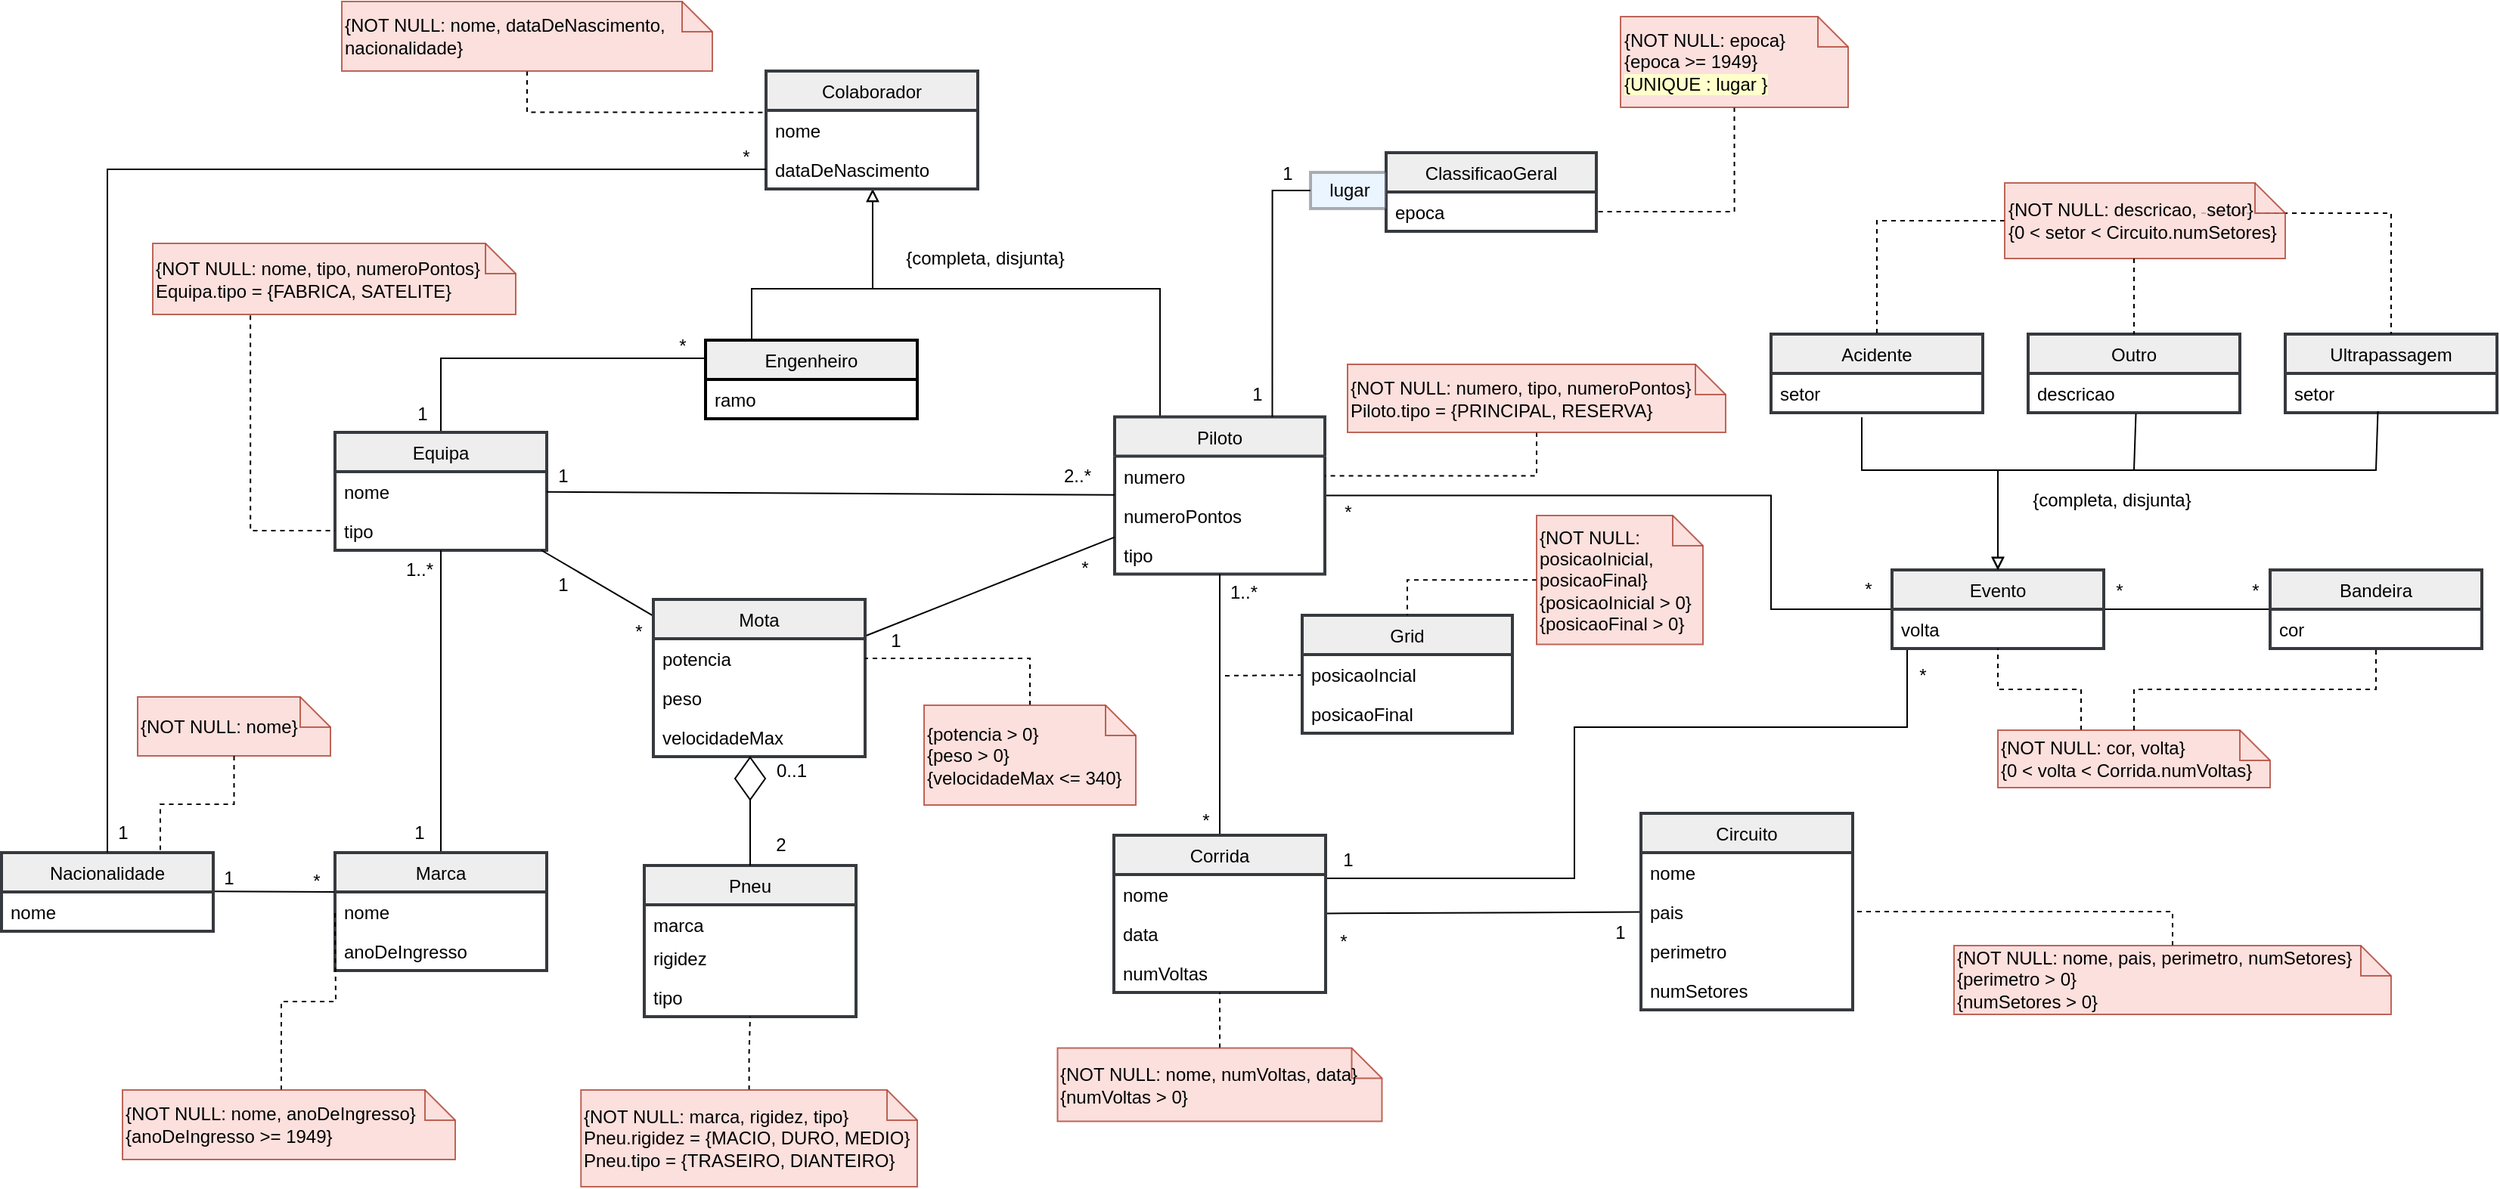 <mxfile version="15.9.1" type="device"><diagram id="W3Yn-J2Q2SD5aKHEiCi0" name="Página-1"><mxGraphModel dx="2249" dy="755" grid="1" gridSize="10" guides="1" tooltips="1" connect="1" arrows="1" fold="1" page="1" pageScale="1" pageWidth="827" pageHeight="1169" math="0" shadow="0"><root><mxCell id="0"/><mxCell id="1" parent="0"/><mxCell id="7Xu1sDAc1lIP5U2hS9Tf-28" style="edgeStyle=orthogonalEdgeStyle;rounded=0;orthogonalLoop=1;jettySize=auto;html=1;exitX=0.5;exitY=0;exitDx=0;exitDy=0;endArrow=none;endFill=0;" parent="1" source="SKWcawX3aGjI_WozmqhI-1" target="7Xu1sDAc1lIP5U2hS9Tf-5" edge="1"><mxGeometry relative="1" as="geometry"><Array as="points"><mxPoint x="290.5" y="446"/></Array></mxGeometry></mxCell><mxCell id="SKWcawX3aGjI_WozmqhI-1" value="Equipa" style="swimlane;fontStyle=0;childLayout=stackLayout;horizontal=1;startSize=26;fillColor=#eeeeee;horizontalStack=0;resizeParent=1;resizeParentMax=0;resizeLast=0;collapsible=1;marginBottom=0;strokeWidth=2;strokeColor=#36393d;" parent="1" vertex="1"><mxGeometry x="220.5" y="495" width="140" height="78" as="geometry"/></mxCell><mxCell id="SKWcawX3aGjI_WozmqhI-2" value="nome" style="text;strokeColor=none;fillColor=none;align=left;verticalAlign=top;spacingLeft=4;spacingRight=4;overflow=hidden;rotatable=0;points=[[0,0.5],[1,0.5]];portConstraint=eastwest;" parent="SKWcawX3aGjI_WozmqhI-1" vertex="1"><mxGeometry y="26" width="140" height="26" as="geometry"/></mxCell><mxCell id="SKWcawX3aGjI_WozmqhI-4" value="tipo" style="text;strokeColor=none;fillColor=none;align=left;verticalAlign=top;spacingLeft=4;spacingRight=4;overflow=hidden;rotatable=0;points=[[0,0.5],[1,0.5]];portConstraint=eastwest;" parent="SKWcawX3aGjI_WozmqhI-1" vertex="1"><mxGeometry y="52" width="140" height="26" as="geometry"/></mxCell><mxCell id="SKWcawX3aGjI_WozmqhI-157" style="edgeStyle=orthogonalEdgeStyle;rounded=0;orthogonalLoop=1;jettySize=auto;html=1;startArrow=none;startFill=0;endArrow=none;endFill=0;strokeColor=default;" parent="1" source="SKWcawX3aGjI_WozmqhI-5" target="SKWcawX3aGjI_WozmqhI-135" edge="1"><mxGeometry relative="1" as="geometry"><Array as="points"><mxPoint x="1170" y="537"/><mxPoint x="1170" y="612"/></Array></mxGeometry></mxCell><mxCell id="7Xu1sDAc1lIP5U2hS9Tf-14" style="edgeStyle=orthogonalEdgeStyle;rounded=0;orthogonalLoop=1;jettySize=auto;html=1;exitX=0.5;exitY=0;exitDx=0;exitDy=0;endArrow=block;endFill=0;" parent="1" source="SKWcawX3aGjI_WozmqhI-5" target="7Xu1sDAc1lIP5U2hS9Tf-9" edge="1"><mxGeometry relative="1" as="geometry"><Array as="points"><mxPoint x="766" y="485"/><mxPoint x="766" y="400"/><mxPoint x="576" y="400"/></Array></mxGeometry></mxCell><mxCell id="SKWcawX3aGjI_WozmqhI-5" value="Piloto" style="swimlane;fontStyle=0;childLayout=stackLayout;horizontal=1;startSize=26;fillColor=#eeeeee;horizontalStack=0;resizeParent=1;resizeParentMax=0;resizeLast=0;collapsible=1;marginBottom=0;strokeWidth=2;strokeColor=#36393d;" parent="1" vertex="1"><mxGeometry x="736" y="484.75" width="139" height="104" as="geometry"/></mxCell><mxCell id="SKWcawX3aGjI_WozmqhI-7" value="numero" style="text;strokeColor=none;fillColor=none;align=left;verticalAlign=top;spacingLeft=4;spacingRight=4;overflow=hidden;rotatable=0;points=[[0,0.5],[1,0.5]];portConstraint=eastwest;" parent="SKWcawX3aGjI_WozmqhI-5" vertex="1"><mxGeometry y="26" width="139" height="26" as="geometry"/></mxCell><mxCell id="7Xu1sDAc1lIP5U2hS9Tf-3" value="numeroPontos" style="text;strokeColor=none;fillColor=none;align=left;verticalAlign=top;spacingLeft=4;spacingRight=4;overflow=hidden;rotatable=0;points=[[0,0.5],[1,0.5]];portConstraint=eastwest;" parent="SKWcawX3aGjI_WozmqhI-5" vertex="1"><mxGeometry y="52" width="139" height="26" as="geometry"/></mxCell><mxCell id="7Xu1sDAc1lIP5U2hS9Tf-17" value="tipo" style="text;strokeColor=none;fillColor=none;align=left;verticalAlign=top;spacingLeft=4;spacingRight=4;overflow=hidden;rotatable=0;points=[[0,0.5],[1,0.5]];portConstraint=eastwest;" parent="SKWcawX3aGjI_WozmqhI-5" vertex="1"><mxGeometry y="78" width="139" height="26" as="geometry"/></mxCell><mxCell id="SKWcawX3aGjI_WozmqhI-95" style="edgeStyle=none;rounded=0;orthogonalLoop=1;jettySize=auto;html=1;startArrow=none;startFill=0;endArrow=none;endFill=0;strokeColor=default;" parent="1" source="SKWcawX3aGjI_WozmqhI-9" target="SKWcawX3aGjI_WozmqhI-1" edge="1"><mxGeometry relative="1" as="geometry"><mxPoint x="325.5" y="676" as="sourcePoint"/></mxGeometry></mxCell><mxCell id="SKWcawX3aGjI_WozmqhI-9" value="Marca" style="swimlane;fontStyle=0;childLayout=stackLayout;horizontal=1;startSize=26;fillColor=#eeeeee;horizontalStack=0;resizeParent=1;resizeParentMax=0;resizeLast=0;collapsible=1;marginBottom=0;strokeWidth=2;strokeColor=#36393d;" parent="1" vertex="1"><mxGeometry x="220.5" y="773" width="140" height="78" as="geometry"/></mxCell><mxCell id="SKWcawX3aGjI_WozmqhI-10" value="nome" style="text;strokeColor=none;fillColor=none;align=left;verticalAlign=top;spacingLeft=4;spacingRight=4;overflow=hidden;rotatable=0;points=[[0,0.5],[1,0.5]];portConstraint=eastwest;" parent="SKWcawX3aGjI_WozmqhI-9" vertex="1"><mxGeometry y="26" width="140" height="26" as="geometry"/></mxCell><mxCell id="SKWcawX3aGjI_WozmqhI-11" value="anoDeIngresso" style="text;strokeColor=none;fillColor=none;align=left;verticalAlign=top;spacingLeft=4;spacingRight=4;overflow=hidden;rotatable=0;points=[[0,0.5],[1,0.5]];portConstraint=eastwest;" parent="SKWcawX3aGjI_WozmqhI-9" vertex="1"><mxGeometry y="52" width="140" height="26" as="geometry"/></mxCell><mxCell id="SKWcawX3aGjI_WozmqhI-102" style="edgeStyle=none;rounded=0;orthogonalLoop=1;jettySize=auto;html=1;startArrow=none;startFill=0;endArrow=none;endFill=0;strokeColor=default;" parent="1" source="SKWcawX3aGjI_WozmqhI-13" target="SKWcawX3aGjI_WozmqhI-1" edge="1"><mxGeometry relative="1" as="geometry"/></mxCell><mxCell id="7Xu1sDAc1lIP5U2hS9Tf-30" style="rounded=0;orthogonalLoop=1;jettySize=auto;html=1;endArrow=none;endFill=0;" parent="1" source="SKWcawX3aGjI_WozmqhI-13" target="SKWcawX3aGjI_WozmqhI-5" edge="1"><mxGeometry relative="1" as="geometry"/></mxCell><mxCell id="SKWcawX3aGjI_WozmqhI-13" value="Mota" style="swimlane;fontStyle=0;childLayout=stackLayout;horizontal=1;startSize=26;fillColor=#eeeeee;horizontalStack=0;resizeParent=1;resizeParentMax=0;resizeLast=0;collapsible=1;marginBottom=0;strokeWidth=2;strokeColor=#36393d;" parent="1" vertex="1"><mxGeometry x="431" y="605.5" width="140" height="104" as="geometry"/></mxCell><mxCell id="SKWcawX3aGjI_WozmqhI-15" value="potencia" style="text;strokeColor=none;fillColor=none;align=left;verticalAlign=top;spacingLeft=4;spacingRight=4;overflow=hidden;rotatable=0;points=[[0,0.5],[1,0.5]];portConstraint=eastwest;" parent="SKWcawX3aGjI_WozmqhI-13" vertex="1"><mxGeometry y="26" width="140" height="26" as="geometry"/></mxCell><mxCell id="I0ZQyb5HNKhoFNjFKd3M-7" value="peso" style="text;strokeColor=none;fillColor=none;align=left;verticalAlign=top;spacingLeft=4;spacingRight=4;overflow=hidden;rotatable=0;points=[[0,0.5],[1,0.5]];portConstraint=eastwest;" parent="SKWcawX3aGjI_WozmqhI-13" vertex="1"><mxGeometry y="52" width="140" height="26" as="geometry"/></mxCell><mxCell id="SKWcawX3aGjI_WozmqhI-87" value="velocidadeMax" style="text;strokeColor=none;fillColor=none;align=left;verticalAlign=top;spacingLeft=4;spacingRight=4;overflow=hidden;rotatable=0;points=[[0,0.5],[1,0.5]];portConstraint=eastwest;" parent="SKWcawX3aGjI_WozmqhI-13" vertex="1"><mxGeometry y="78" width="140" height="26" as="geometry"/></mxCell><mxCell id="SKWcawX3aGjI_WozmqhI-99" style="edgeStyle=none;rounded=0;orthogonalLoop=1;jettySize=auto;html=1;startArrow=none;startFill=0;endArrow=none;endFill=0;strokeColor=default;" parent="1" source="SKWcawX3aGjI_WozmqhI-17" target="SKWcawX3aGjI_WozmqhI-5" edge="1"><mxGeometry relative="1" as="geometry"><mxPoint x="729.613" y="687.5" as="sourcePoint"/></mxGeometry></mxCell><mxCell id="SKWcawX3aGjI_WozmqhI-112" style="edgeStyle=none;rounded=0;orthogonalLoop=1;jettySize=auto;html=1;startArrow=none;startFill=0;endArrow=none;endFill=0;strokeColor=default;" parent="1" source="SKWcawX3aGjI_WozmqhI-17" target="SKWcawX3aGjI_WozmqhI-21" edge="1"><mxGeometry relative="1" as="geometry"/></mxCell><mxCell id="SKWcawX3aGjI_WozmqhI-160" style="edgeStyle=orthogonalEdgeStyle;rounded=0;orthogonalLoop=1;jettySize=auto;html=1;startArrow=none;startFill=0;endArrow=none;endFill=0;strokeColor=default;" parent="1" source="SKWcawX3aGjI_WozmqhI-17" target="SKWcawX3aGjI_WozmqhI-135" edge="1"><mxGeometry relative="1" as="geometry"><Array as="points"><mxPoint x="1040" y="790"/><mxPoint x="1040" y="690"/><mxPoint x="1260" y="690"/></Array></mxGeometry></mxCell><mxCell id="SKWcawX3aGjI_WozmqhI-17" value="Corrida" style="swimlane;fontStyle=0;childLayout=stackLayout;horizontal=1;startSize=26;fillColor=#eeeeee;horizontalStack=0;resizeParent=1;resizeParentMax=0;resizeLast=0;collapsible=1;marginBottom=0;strokeWidth=2;strokeColor=#36393d;" parent="1" vertex="1"><mxGeometry x="735.5" y="761.5" width="140" height="104" as="geometry"/></mxCell><mxCell id="SKWcawX3aGjI_WozmqhI-20" value="nome" style="text;strokeColor=none;fillColor=none;align=left;verticalAlign=top;spacingLeft=4;spacingRight=4;overflow=hidden;rotatable=0;points=[[0,0.5],[1,0.5]];portConstraint=eastwest;" parent="SKWcawX3aGjI_WozmqhI-17" vertex="1"><mxGeometry y="26" width="140" height="26" as="geometry"/></mxCell><mxCell id="SKWcawX3aGjI_WozmqhI-18" value="data" style="text;strokeColor=none;fillColor=none;align=left;verticalAlign=top;spacingLeft=4;spacingRight=4;overflow=hidden;rotatable=0;points=[[0,0.5],[1,0.5]];portConstraint=eastwest;" parent="SKWcawX3aGjI_WozmqhI-17" vertex="1"><mxGeometry y="52" width="140" height="26" as="geometry"/></mxCell><mxCell id="SKWcawX3aGjI_WozmqhI-117" value="numVoltas" style="text;strokeColor=none;fillColor=none;align=left;verticalAlign=top;spacingLeft=4;spacingRight=4;overflow=hidden;rotatable=0;points=[[0,0.5],[1,0.5]];portConstraint=eastwest;" parent="SKWcawX3aGjI_WozmqhI-17" vertex="1"><mxGeometry y="78" width="140" height="26" as="geometry"/></mxCell><mxCell id="SKWcawX3aGjI_WozmqhI-21" value="Circuito" style="swimlane;fontStyle=0;childLayout=stackLayout;horizontal=1;startSize=26;fillColor=#eeeeee;horizontalStack=0;resizeParent=1;resizeParentMax=0;resizeLast=0;collapsible=1;marginBottom=0;strokeWidth=2;strokeColor=#36393d;" parent="1" vertex="1"><mxGeometry x="1084" y="747" width="140" height="130" as="geometry"/></mxCell><mxCell id="SKWcawX3aGjI_WozmqhI-22" value="nome" style="text;strokeColor=none;fillColor=none;align=left;verticalAlign=top;spacingLeft=4;spacingRight=4;overflow=hidden;rotatable=0;points=[[0,0.5],[1,0.5]];portConstraint=eastwest;" parent="SKWcawX3aGjI_WozmqhI-21" vertex="1"><mxGeometry y="26" width="140" height="26" as="geometry"/></mxCell><mxCell id="SKWcawX3aGjI_WozmqhI-23" value="pais" style="text;strokeColor=none;fillColor=none;align=left;verticalAlign=top;spacingLeft=4;spacingRight=4;overflow=hidden;rotatable=0;points=[[0,0.5],[1,0.5]];portConstraint=eastwest;" parent="SKWcawX3aGjI_WozmqhI-21" vertex="1"><mxGeometry y="52" width="140" height="26" as="geometry"/></mxCell><mxCell id="Ixf3w8gI0tE-qZ2D9Zkf-1" value="perimetro" style="text;strokeColor=none;fillColor=none;align=left;verticalAlign=top;spacingLeft=4;spacingRight=4;overflow=hidden;rotatable=0;points=[[0,0.5],[1,0.5]];portConstraint=eastwest;" vertex="1" parent="SKWcawX3aGjI_WozmqhI-21"><mxGeometry y="78" width="140" height="26" as="geometry"/></mxCell><mxCell id="SKWcawX3aGjI_WozmqhI-24" value="numSetores" style="text;strokeColor=none;fillColor=none;align=left;verticalAlign=top;spacingLeft=4;spacingRight=4;overflow=hidden;rotatable=0;points=[[0,0.5],[1,0.5]];portConstraint=eastwest;" parent="SKWcawX3aGjI_WozmqhI-21" vertex="1"><mxGeometry y="104" width="140" height="26" as="geometry"/></mxCell><mxCell id="SKWcawX3aGjI_WozmqhI-26" value="Pneu" style="swimlane;fontStyle=0;childLayout=stackLayout;horizontal=1;startSize=26;fillColor=#eeeeee;horizontalStack=0;resizeParent=1;resizeParentMax=0;resizeLast=0;collapsible=1;marginBottom=0;strokeWidth=2;strokeColor=#36393d;" parent="1" vertex="1"><mxGeometry x="425" y="781.5" width="140" height="100" as="geometry"/></mxCell><mxCell id="SKWcawX3aGjI_WozmqhI-27" value="marca" style="text;strokeColor=none;fillColor=none;align=left;verticalAlign=top;spacingLeft=4;spacingRight=4;overflow=hidden;rotatable=0;points=[[0,0.5],[1,0.5]];portConstraint=eastwest;" parent="SKWcawX3aGjI_WozmqhI-26" vertex="1"><mxGeometry y="26" width="140" height="22" as="geometry"/></mxCell><mxCell id="SKWcawX3aGjI_WozmqhI-28" value="rigidez" style="text;strokeColor=none;fillColor=none;align=left;verticalAlign=top;spacingLeft=4;spacingRight=4;overflow=hidden;rotatable=0;points=[[0,0.5],[1,0.5]];portConstraint=eastwest;" parent="SKWcawX3aGjI_WozmqhI-26" vertex="1"><mxGeometry y="48" width="140" height="26" as="geometry"/></mxCell><mxCell id="SKWcawX3aGjI_WozmqhI-29" value="tipo" style="text;strokeColor=none;fillColor=none;align=left;verticalAlign=top;spacingLeft=4;spacingRight=4;overflow=hidden;rotatable=0;points=[[0,0.5],[1,0.5]];portConstraint=eastwest;" parent="SKWcawX3aGjI_WozmqhI-26" vertex="1"><mxGeometry y="74" width="140" height="26" as="geometry"/></mxCell><mxCell id="SKWcawX3aGjI_WozmqhI-89" style="rounded=0;orthogonalLoop=1;jettySize=auto;html=1;startArrow=none;startFill=0;endArrow=none;endFill=0;strokeColor=default;" parent="1" source="SKWcawX3aGjI_WozmqhI-1" target="SKWcawX3aGjI_WozmqhI-5" edge="1"><mxGeometry relative="1" as="geometry"><mxPoint x="325.5" y="461.427" as="sourcePoint"/></mxGeometry></mxCell><mxCell id="SKWcawX3aGjI_WozmqhI-91" value="1" style="text;html=1;align=center;verticalAlign=middle;resizable=0;points=[];autosize=1;strokeColor=none;fillColor=none;" parent="1" vertex="1"><mxGeometry x="360.5" y="514" width="20" height="20" as="geometry"/></mxCell><mxCell id="SKWcawX3aGjI_WozmqhI-92" value="2..*" style="text;html=1;align=center;verticalAlign=middle;resizable=0;points=[];autosize=1;strokeColor=none;fillColor=none;" parent="1" vertex="1"><mxGeometry x="695.5" y="514" width="30" height="20" as="geometry"/></mxCell><mxCell id="SKWcawX3aGjI_WozmqhI-96" value="1" style="text;html=1;align=center;verticalAlign=middle;resizable=0;points=[];autosize=1;strokeColor=none;fillColor=none;" parent="1" vertex="1"><mxGeometry x="265.5" y="750" width="20" height="20" as="geometry"/></mxCell><mxCell id="SKWcawX3aGjI_WozmqhI-97" value="1..*" style="text;html=1;align=center;verticalAlign=middle;resizable=0;points=[];autosize=1;strokeColor=none;fillColor=none;" parent="1" vertex="1"><mxGeometry x="260.5" y="576" width="30" height="20" as="geometry"/></mxCell><mxCell id="SKWcawX3aGjI_WozmqhI-101" value="1..*" style="text;html=1;align=center;verticalAlign=middle;resizable=0;points=[];autosize=1;strokeColor=none;fillColor=none;" parent="1" vertex="1"><mxGeometry x="805.5" y="590.5" width="30" height="20" as="geometry"/></mxCell><mxCell id="SKWcawX3aGjI_WozmqhI-104" value="1" style="text;html=1;align=center;verticalAlign=middle;resizable=0;points=[];autosize=1;strokeColor=none;fillColor=none;" parent="1" vertex="1"><mxGeometry x="581" y="623" width="20" height="20" as="geometry"/></mxCell><mxCell id="SKWcawX3aGjI_WozmqhI-106" value="*" style="text;html=1;align=center;verticalAlign=middle;resizable=0;points=[];autosize=1;strokeColor=none;fillColor=none;" parent="1" vertex="1"><mxGeometry x="705.5" y="575" width="20" height="20" as="geometry"/></mxCell><mxCell id="SKWcawX3aGjI_WozmqhI-107" value="1" style="text;html=1;align=center;verticalAlign=middle;resizable=0;points=[];autosize=1;strokeColor=none;fillColor=none;" parent="1" vertex="1"><mxGeometry x="360.5" y="585.5" width="20" height="20" as="geometry"/></mxCell><mxCell id="SKWcawX3aGjI_WozmqhI-110" value="*" style="text;html=1;align=center;verticalAlign=middle;resizable=0;points=[];autosize=1;strokeColor=none;fillColor=none;" parent="1" vertex="1"><mxGeometry x="411" y="617" width="20" height="20" as="geometry"/></mxCell><mxCell id="SKWcawX3aGjI_WozmqhI-111" value="2" style="text;html=1;align=center;verticalAlign=middle;resizable=0;points=[];autosize=1;strokeColor=none;fillColor=none;" parent="1" vertex="1"><mxGeometry x="505" y="757.5" width="20" height="20" as="geometry"/></mxCell><mxCell id="SKWcawX3aGjI_WozmqhI-113" value="1" style="text;html=1;align=center;verticalAlign=middle;resizable=0;points=[];autosize=1;strokeColor=none;fillColor=none;" parent="1" vertex="1"><mxGeometry x="1060" y="815.5" width="20" height="20" as="geometry"/></mxCell><mxCell id="SKWcawX3aGjI_WozmqhI-114" value="*" style="text;html=1;align=center;verticalAlign=middle;resizable=0;points=[];autosize=1;strokeColor=none;fillColor=none;" parent="1" vertex="1"><mxGeometry x="876.5" y="821.5" width="20" height="20" as="geometry"/></mxCell><mxCell id="SKWcawX3aGjI_WozmqhI-122" value="*" style="text;html=1;align=center;verticalAlign=middle;resizable=0;points=[];autosize=1;strokeColor=none;fillColor=none;" parent="1" vertex="1"><mxGeometry x="785.5" y="741.5" width="20" height="20" as="geometry"/></mxCell><mxCell id="SKWcawX3aGjI_WozmqhI-128" value="Outro" style="swimlane;fontStyle=0;childLayout=stackLayout;horizontal=1;startSize=26;fillColor=#eeeeee;horizontalStack=0;resizeParent=1;resizeParentMax=0;resizeLast=0;collapsible=1;marginBottom=0;strokeWidth=2;strokeColor=#36393d;" parent="1" vertex="1"><mxGeometry x="1340" y="430" width="140" height="52" as="geometry"/></mxCell><mxCell id="SKWcawX3aGjI_WozmqhI-138" value="descricao" style="text;strokeColor=none;fillColor=none;align=left;verticalAlign=top;spacingLeft=4;spacingRight=4;overflow=hidden;rotatable=0;points=[[0,0.5],[1,0.5]];portConstraint=eastwest;" parent="SKWcawX3aGjI_WozmqhI-128" vertex="1"><mxGeometry y="26" width="140" height="26" as="geometry"/></mxCell><mxCell id="SKWcawX3aGjI_WozmqhI-152" style="rounded=0;orthogonalLoop=1;jettySize=auto;html=1;startArrow=none;startFill=0;endArrow=none;endFill=0;strokeColor=default;" parent="1" source="SKWcawX3aGjI_WozmqhI-135" target="SKWcawX3aGjI_WozmqhI-150" edge="1"><mxGeometry relative="1" as="geometry"><mxPoint x="1320" y="590" as="sourcePoint"/></mxGeometry></mxCell><mxCell id="SKWcawX3aGjI_WozmqhI-135" value="Evento" style="swimlane;fontStyle=0;childLayout=stackLayout;horizontal=1;startSize=26;fillColor=#eeeeee;horizontalStack=0;resizeParent=1;resizeParentMax=0;resizeLast=0;collapsible=1;marginBottom=0;strokeWidth=2;strokeColor=#36393d;" parent="1" vertex="1"><mxGeometry x="1250" y="586" width="140" height="52" as="geometry"/></mxCell><mxCell id="SKWcawX3aGjI_WozmqhI-136" value="volta" style="text;strokeColor=none;fillColor=none;align=left;verticalAlign=top;spacingLeft=4;spacingRight=4;overflow=hidden;rotatable=0;points=[[0,0.5],[1,0.5]];portConstraint=eastwest;" parent="SKWcawX3aGjI_WozmqhI-135" vertex="1"><mxGeometry y="26" width="140" height="26" as="geometry"/></mxCell><mxCell id="SKWcawX3aGjI_WozmqhI-150" value="Bandeira" style="swimlane;fontStyle=0;childLayout=stackLayout;horizontal=1;startSize=26;fillColor=#eeeeee;horizontalStack=0;resizeParent=1;resizeParentMax=0;resizeLast=0;collapsible=1;marginBottom=0;strokeWidth=2;strokeColor=#36393d;" parent="1" vertex="1"><mxGeometry x="1500" y="586" width="140" height="52" as="geometry"/></mxCell><mxCell id="SKWcawX3aGjI_WozmqhI-151" value="cor" style="text;strokeColor=none;fillColor=none;align=left;verticalAlign=top;spacingLeft=4;spacingRight=4;overflow=hidden;rotatable=0;points=[[0,0.5],[1,0.5]];portConstraint=eastwest;" parent="SKWcawX3aGjI_WozmqhI-150" vertex="1"><mxGeometry y="26" width="140" height="26" as="geometry"/></mxCell><mxCell id="SKWcawX3aGjI_WozmqhI-153" value="*" style="text;html=1;align=center;verticalAlign=middle;resizable=0;points=[];autosize=1;strokeColor=none;fillColor=none;" parent="1" vertex="1"><mxGeometry x="1480" y="590" width="20" height="20" as="geometry"/></mxCell><mxCell id="SKWcawX3aGjI_WozmqhI-154" value="*" style="text;html=1;align=center;verticalAlign=middle;resizable=0;points=[];autosize=1;strokeColor=none;fillColor=none;" parent="1" vertex="1"><mxGeometry x="1390" y="590" width="20" height="20" as="geometry"/></mxCell><mxCell id="SKWcawX3aGjI_WozmqhI-158" value="*" style="text;html=1;align=center;verticalAlign=middle;resizable=0;points=[];autosize=1;strokeColor=none;fillColor=none;" parent="1" vertex="1"><mxGeometry x="879.5" y="538" width="20" height="20" as="geometry"/></mxCell><mxCell id="SKWcawX3aGjI_WozmqhI-159" value="*" style="text;html=1;align=center;verticalAlign=middle;resizable=0;points=[];autosize=1;strokeColor=none;fillColor=none;" parent="1" vertex="1"><mxGeometry x="1224" y="589" width="20" height="20" as="geometry"/></mxCell><mxCell id="SKWcawX3aGjI_WozmqhI-161" value="*" style="text;html=1;align=center;verticalAlign=middle;resizable=0;points=[];autosize=1;strokeColor=none;fillColor=none;" parent="1" vertex="1"><mxGeometry x="1260" y="646" width="20" height="20" as="geometry"/></mxCell><mxCell id="SKWcawX3aGjI_WozmqhI-162" value="1" style="text;html=1;align=center;verticalAlign=middle;resizable=0;points=[];autosize=1;strokeColor=none;fillColor=none;" parent="1" vertex="1"><mxGeometry x="879.5" y="767.5" width="20" height="20" as="geometry"/></mxCell><mxCell id="SKWcawX3aGjI_WozmqhI-163" value="Ultrapassagem" style="swimlane;fontStyle=0;childLayout=stackLayout;horizontal=1;startSize=26;fillColor=#eeeeee;horizontalStack=0;resizeParent=1;resizeParentMax=0;resizeLast=0;collapsible=1;marginBottom=0;strokeWidth=2;strokeColor=#36393d;" parent="1" vertex="1"><mxGeometry x="1510" y="430" width="140" height="52" as="geometry"/></mxCell><mxCell id="SKWcawX3aGjI_WozmqhI-164" value="setor" style="text;strokeColor=none;fillColor=none;align=left;verticalAlign=top;spacingLeft=4;spacingRight=4;overflow=hidden;rotatable=0;points=[[0,0.5],[1,0.5]];portConstraint=eastwest;" parent="SKWcawX3aGjI_WozmqhI-163" vertex="1"><mxGeometry y="26" width="140" height="26" as="geometry"/></mxCell><mxCell id="SKWcawX3aGjI_WozmqhI-169" value="Acidente" style="swimlane;fontStyle=0;childLayout=stackLayout;horizontal=1;startSize=26;fillColor=#eeeeee;horizontalStack=0;resizeParent=1;resizeParentMax=0;resizeLast=0;collapsible=1;marginBottom=0;strokeWidth=2;strokeColor=#36393d;" parent="1" vertex="1"><mxGeometry x="1170" y="430" width="140" height="52" as="geometry"/></mxCell><mxCell id="SKWcawX3aGjI_WozmqhI-170" value="setor" style="text;strokeColor=none;fillColor=none;align=left;verticalAlign=top;spacingLeft=4;spacingRight=4;overflow=hidden;rotatable=0;points=[[0,0.5],[1,0.5]];portConstraint=eastwest;" parent="SKWcawX3aGjI_WozmqhI-169" vertex="1"><mxGeometry y="26" width="140" height="26" as="geometry"/></mxCell><mxCell id="7Xu1sDAc1lIP5U2hS9Tf-13" style="edgeStyle=orthogonalEdgeStyle;rounded=0;orthogonalLoop=1;jettySize=auto;html=1;endArrow=block;endFill=0;" parent="1" source="7Xu1sDAc1lIP5U2hS9Tf-5" target="7Xu1sDAc1lIP5U2hS9Tf-9" edge="1"><mxGeometry relative="1" as="geometry"><Array as="points"><mxPoint x="496" y="400"/><mxPoint x="576" y="400"/></Array></mxGeometry></mxCell><mxCell id="7Xu1sDAc1lIP5U2hS9Tf-5" value="Engenheiro" style="swimlane;fontStyle=0;childLayout=stackLayout;horizontal=1;startSize=26;fillColor=#eeeeee;horizontalStack=0;resizeParent=1;resizeParentMax=0;resizeLast=0;collapsible=1;marginBottom=0;strokeWidth=2;strokeColor=#000000;" parent="1" vertex="1"><mxGeometry x="465.5" y="434" width="140" height="52" as="geometry"/></mxCell><mxCell id="7Xu1sDAc1lIP5U2hS9Tf-8" value="ramo" style="text;strokeColor=none;fillColor=none;align=left;verticalAlign=top;spacingLeft=4;spacingRight=4;overflow=hidden;rotatable=0;points=[[0,0.5],[1,0.5]];portConstraint=eastwest;" parent="7Xu1sDAc1lIP5U2hS9Tf-5" vertex="1"><mxGeometry y="26" width="140" height="26" as="geometry"/></mxCell><mxCell id="7Xu1sDAc1lIP5U2hS9Tf-9" value="Colaborador" style="swimlane;fontStyle=0;childLayout=stackLayout;horizontal=1;startSize=26;fillColor=#eeeeee;horizontalStack=0;resizeParent=1;resizeParentMax=0;resizeLast=0;collapsible=1;marginBottom=0;strokeWidth=2;strokeColor=#36393d;swimlaneFillColor=none;" parent="1" vertex="1"><mxGeometry x="505.5" y="256" width="140" height="78" as="geometry"/></mxCell><mxCell id="7Xu1sDAc1lIP5U2hS9Tf-10" value="nome" style="text;strokeColor=none;fillColor=none;align=left;verticalAlign=top;spacingLeft=4;spacingRight=4;overflow=hidden;rotatable=0;points=[[0,0.5],[1,0.5]];portConstraint=eastwest;" parent="7Xu1sDAc1lIP5U2hS9Tf-9" vertex="1"><mxGeometry y="26" width="140" height="26" as="geometry"/></mxCell><mxCell id="7Xu1sDAc1lIP5U2hS9Tf-11" value="dataDeNascimento" style="text;strokeColor=none;fillColor=none;align=left;verticalAlign=top;spacingLeft=4;spacingRight=4;overflow=hidden;rotatable=0;points=[[0,0.5],[1,0.5]];portConstraint=eastwest;" parent="7Xu1sDAc1lIP5U2hS9Tf-9" vertex="1"><mxGeometry y="52" width="140" height="26" as="geometry"/></mxCell><mxCell id="7Xu1sDAc1lIP5U2hS9Tf-22" style="rounded=0;orthogonalLoop=1;jettySize=auto;html=1;endArrow=none;endFill=0;dashed=1;" parent="1" source="7Xu1sDAc1lIP5U2hS9Tf-18" edge="1"><mxGeometry relative="1" as="geometry"><mxPoint x="805.5" y="656" as="targetPoint"/></mxGeometry></mxCell><mxCell id="7Xu1sDAc1lIP5U2hS9Tf-18" value="Grid" style="swimlane;fontStyle=0;childLayout=stackLayout;horizontal=1;startSize=26;fillColor=#eeeeee;horizontalStack=0;resizeParent=1;resizeParentMax=0;resizeLast=0;collapsible=1;marginBottom=0;strokeWidth=2;strokeColor=#36393d;" parent="1" vertex="1"><mxGeometry x="860" y="616" width="139" height="78" as="geometry"/></mxCell><mxCell id="7Xu1sDAc1lIP5U2hS9Tf-19" value="posicaoIncial" style="text;strokeColor=none;fillColor=none;align=left;verticalAlign=top;spacingLeft=4;spacingRight=4;overflow=hidden;rotatable=0;points=[[0,0.5],[1,0.5]];portConstraint=eastwest;" parent="7Xu1sDAc1lIP5U2hS9Tf-18" vertex="1"><mxGeometry y="26" width="139" height="26" as="geometry"/></mxCell><mxCell id="7Xu1sDAc1lIP5U2hS9Tf-20" value="posicaoFinal" style="text;strokeColor=none;fillColor=none;align=left;verticalAlign=top;spacingLeft=4;spacingRight=4;overflow=hidden;rotatable=0;points=[[0,0.5],[1,0.5]];portConstraint=eastwest;" parent="7Xu1sDAc1lIP5U2hS9Tf-18" vertex="1"><mxGeometry y="52" width="139" height="26" as="geometry"/></mxCell><mxCell id="7Xu1sDAc1lIP5U2hS9Tf-24" value="ClassificaoGeral" style="swimlane;fontStyle=0;childLayout=stackLayout;horizontal=1;startSize=26;fillColor=#eeeeee;horizontalStack=0;resizeParent=1;resizeParentMax=0;resizeLast=0;collapsible=1;marginBottom=0;strokeWidth=2;strokeColor=#36393d;" parent="1" vertex="1"><mxGeometry x="915.5" y="310" width="139" height="52" as="geometry"/></mxCell><mxCell id="7Xu1sDAc1lIP5U2hS9Tf-25" value="epoca" style="text;strokeColor=none;fillColor=none;align=left;verticalAlign=top;spacingLeft=4;spacingRight=4;overflow=hidden;rotatable=0;points=[[0,0.5],[1,0.5]];portConstraint=eastwest;" parent="7Xu1sDAc1lIP5U2hS9Tf-24" vertex="1"><mxGeometry y="26" width="139" height="26" as="geometry"/></mxCell><mxCell id="7Xu1sDAc1lIP5U2hS9Tf-34" style="edgeStyle=orthogonalEdgeStyle;rounded=0;orthogonalLoop=1;jettySize=auto;html=1;endArrow=none;endFill=0;exitX=0;exitY=0.5;exitDx=0;exitDy=0;entryX=0.75;entryY=0;entryDx=0;entryDy=0;" parent="1" source="7Xu1sDAc1lIP5U2hS9Tf-33" target="SKWcawX3aGjI_WozmqhI-5" edge="1"><mxGeometry relative="1" as="geometry"><mxPoint x="850.5" y="308" as="sourcePoint"/><mxPoint x="850.5" y="486" as="targetPoint"/></mxGeometry></mxCell><mxCell id="7Xu1sDAc1lIP5U2hS9Tf-33" value="lugar" style="html=1;rotation=0;strokeWidth=2;fillColor=#cce5ff;strokeColor=#36393d;opacity=40;" parent="1" vertex="1"><mxGeometry x="865.5" y="323" width="50" height="24" as="geometry"/></mxCell><mxCell id="7Xu1sDAc1lIP5U2hS9Tf-35" value="0..1" style="text;html=1;align=center;verticalAlign=middle;resizable=0;points=[];autosize=1;strokeColor=none;fillColor=none;" parent="1" vertex="1"><mxGeometry x="501.5" y="709" width="40" height="20" as="geometry"/></mxCell><mxCell id="7Xu1sDAc1lIP5U2hS9Tf-36" value="*" style="text;html=1;align=center;verticalAlign=middle;resizable=0;points=[];autosize=1;strokeColor=none;fillColor=none;" parent="1" vertex="1"><mxGeometry x="440" y="428" width="20" height="20" as="geometry"/></mxCell><mxCell id="7Xu1sDAc1lIP5U2hS9Tf-37" value="1" style="text;html=1;align=center;verticalAlign=middle;resizable=0;points=[];autosize=1;strokeColor=none;fillColor=none;" parent="1" vertex="1"><mxGeometry x="268" y="473" width="20" height="20" as="geometry"/></mxCell><mxCell id="7Xu1sDAc1lIP5U2hS9Tf-38" value="1" style="text;html=1;align=center;verticalAlign=middle;resizable=0;points=[];autosize=1;strokeColor=none;fillColor=none;" parent="1" vertex="1"><mxGeometry x="840" y="314" width="20" height="20" as="geometry"/></mxCell><mxCell id="7Xu1sDAc1lIP5U2hS9Tf-39" value="1" style="text;html=1;align=center;verticalAlign=middle;resizable=0;points=[];autosize=1;strokeColor=none;fillColor=none;" parent="1" vertex="1"><mxGeometry x="820" y="460" width="20" height="20" as="geometry"/></mxCell><mxCell id="7Xu1sDAc1lIP5U2hS9Tf-40" value="{completa, disjunta}" style="text;html=1;align=center;verticalAlign=middle;resizable=0;points=[];autosize=1;strokeColor=none;fillColor=none;" parent="1" vertex="1"><mxGeometry x="590" y="370" width="120" height="20" as="geometry"/></mxCell><mxCell id="7Xu1sDAc1lIP5U2hS9Tf-41" value="{completa, disjunta}" style="text;html=1;align=center;verticalAlign=middle;resizable=0;points=[];autosize=1;strokeColor=none;fillColor=none;" parent="1" vertex="1"><mxGeometry x="1334.5" y="530" width="120" height="20" as="geometry"/></mxCell><mxCell id="sxxijNgC9KXlEih5-R_V-25" style="edgeStyle=orthogonalEdgeStyle;rounded=0;sketch=0;jumpSize=6;orthogonalLoop=1;jettySize=auto;html=1;exitX=0.5;exitY=0;exitDx=0;exitDy=0;exitPerimeter=0;dashed=1;startArrow=none;startFill=0;endArrow=none;endFill=0;targetPerimeterSpacing=0;strokeWidth=1;" parent="1" source="7Xu1sDAc1lIP5U2hS9Tf-42" target="SKWcawX3aGjI_WozmqhI-21" edge="1"><mxGeometry relative="1" as="geometry"/></mxCell><mxCell id="7Xu1sDAc1lIP5U2hS9Tf-42" value="&lt;div&gt;&lt;span&gt;{NOT NULL: nome, pais, perimetro, numSetores}&lt;/span&gt;&lt;/div&gt;&lt;div&gt;{perimetro &amp;gt; 0}&lt;/div&gt;&lt;div&gt;{numSetores &amp;gt; 0}&lt;/div&gt;" style="shape=note;size=20;whiteSpace=wrap;html=1;align=left;strokeColor=#ae4132;fillColor=#fad9d5;opacity=80;" parent="1" vertex="1"><mxGeometry x="1291" y="834.5" width="289" height="45.5" as="geometry"/></mxCell><mxCell id="sxxijNgC9KXlEih5-R_V-26" style="edgeStyle=orthogonalEdgeStyle;rounded=0;sketch=0;jumpSize=6;orthogonalLoop=1;jettySize=auto;html=1;exitX=0.5;exitY=0;exitDx=0;exitDy=0;exitPerimeter=0;dashed=1;startArrow=none;startFill=0;endArrow=none;endFill=0;targetPerimeterSpacing=0;strokeWidth=1;" parent="1" source="sxxijNgC9KXlEih5-R_V-2" target="SKWcawX3aGjI_WozmqhI-17" edge="1"><mxGeometry relative="1" as="geometry"/></mxCell><mxCell id="sxxijNgC9KXlEih5-R_V-2" value="&lt;div&gt;&lt;span&gt;{NOT NULL: nome, numVoltas, data}&lt;/span&gt;&lt;/div&gt;&lt;div&gt;&lt;span&gt;{numVoltas &amp;gt; 0}&lt;/span&gt;&lt;/div&gt;" style="shape=note;size=20;whiteSpace=wrap;html=1;align=left;strokeColor=#ae4132;fillColor=#fad9d5;opacity=80;" parent="1" vertex="1"><mxGeometry x="698.25" y="902.25" width="214.5" height="48.5" as="geometry"/></mxCell><mxCell id="sxxijNgC9KXlEih5-R_V-38" style="edgeStyle=orthogonalEdgeStyle;rounded=0;sketch=0;jumpSize=6;orthogonalLoop=1;jettySize=auto;html=1;exitX=0.5;exitY=0;exitDx=0;exitDy=0;exitPerimeter=0;dashed=1;startArrow=none;startFill=0;endArrow=none;endFill=0;targetPerimeterSpacing=0;strokeWidth=1;" parent="1" source="sxxijNgC9KXlEih5-R_V-6" target="SKWcawX3aGjI_WozmqhI-26" edge="1"><mxGeometry relative="1" as="geometry"/></mxCell><mxCell id="sxxijNgC9KXlEih5-R_V-6" value="&lt;div&gt;{NOT NULL: marca, rigidez, tipo}&lt;/div&gt;&lt;div&gt;Pneu.rigidez = {MACIO, DURO, MEDIO}&lt;/div&gt;&lt;div&gt;Pneu.tipo = {TRASEIRO, DIANTEIRO}&lt;/div&gt;" style="shape=note;size=20;whiteSpace=wrap;html=1;align=left;strokeColor=#ae4132;fillColor=#fad9d5;opacity=80;" parent="1" vertex="1"><mxGeometry x="383.13" y="930" width="222.37" height="64" as="geometry"/></mxCell><mxCell id="sxxijNgC9KXlEih5-R_V-29" style="edgeStyle=orthogonalEdgeStyle;rounded=0;sketch=0;jumpSize=6;orthogonalLoop=1;jettySize=auto;html=1;exitX=0.269;exitY=1.014;exitDx=0;exitDy=0;exitPerimeter=0;entryX=0;entryY=0.5;entryDx=0;entryDy=0;dashed=1;startArrow=none;startFill=0;endArrow=none;endFill=0;targetPerimeterSpacing=0;strokeWidth=1;" parent="1" source="sxxijNgC9KXlEih5-R_V-7" target="SKWcawX3aGjI_WozmqhI-4" edge="1"><mxGeometry relative="1" as="geometry"/></mxCell><mxCell id="sxxijNgC9KXlEih5-R_V-7" value="&lt;div&gt;{NOT NULL: nome, tipo, numeroPontos}&lt;/div&gt;&lt;div&gt;Equipa.tipo = {FABRICA, SATELITE}&lt;/div&gt;" style="shape=note;size=20;whiteSpace=wrap;html=1;align=left;strokeColor=#ae4132;fillColor=#fad9d5;opacity=80;" parent="1" vertex="1"><mxGeometry x="100" y="370" width="240" height="47" as="geometry"/></mxCell><mxCell id="sxxijNgC9KXlEih5-R_V-40" style="edgeStyle=orthogonalEdgeStyle;rounded=0;sketch=0;jumpSize=6;orthogonalLoop=1;jettySize=auto;html=1;exitX=0.5;exitY=1;exitDx=0;exitDy=0;exitPerimeter=0;entryX=1;entryY=0.5;entryDx=0;entryDy=0;dashed=1;startArrow=none;startFill=0;endArrow=none;endFill=0;targetPerimeterSpacing=0;strokeWidth=1;" parent="1" source="sxxijNgC9KXlEih5-R_V-8" target="7Xu1sDAc1lIP5U2hS9Tf-25" edge="1"><mxGeometry relative="1" as="geometry"/></mxCell><mxCell id="sxxijNgC9KXlEih5-R_V-8" value="&lt;div&gt;{NOT NULL: epoca}&lt;/div&gt;&lt;div&gt;{epoca &amp;gt;= 1949}&lt;/div&gt;&lt;div&gt;&lt;span style=&quot;background-color: rgb(255 , 255 , 204)&quot;&gt;{UNIQUE : lugar }&lt;/span&gt;&lt;/div&gt;" style="shape=note;size=20;whiteSpace=wrap;html=1;align=left;strokeColor=#ae4132;fillColor=#fad9d5;opacity=80;" parent="1" vertex="1"><mxGeometry x="1070.5" y="220" width="150.5" height="60" as="geometry"/></mxCell><mxCell id="sxxijNgC9KXlEih5-R_V-20" style="edgeStyle=orthogonalEdgeStyle;rounded=0;sketch=0;jumpSize=6;orthogonalLoop=1;jettySize=auto;html=1;exitX=0;exitY=0.5;exitDx=0;exitDy=0;exitPerimeter=0;startArrow=none;startFill=0;targetPerimeterSpacing=0;strokeWidth=1;endArrow=none;endFill=0;dashed=1;" parent="1" source="sxxijNgC9KXlEih5-R_V-9" target="SKWcawX3aGjI_WozmqhI-169" edge="1"><mxGeometry relative="1" as="geometry"/></mxCell><mxCell id="sxxijNgC9KXlEih5-R_V-21" style="edgeStyle=orthogonalEdgeStyle;rounded=0;sketch=0;jumpSize=6;orthogonalLoop=1;jettySize=auto;html=1;exitX=0;exitY=0;exitDx=130;exitDy=20;exitPerimeter=0;dashed=1;startArrow=none;startFill=0;endArrow=none;endFill=0;targetPerimeterSpacing=0;strokeWidth=1;" parent="1" source="sxxijNgC9KXlEih5-R_V-9" target="SKWcawX3aGjI_WozmqhI-163" edge="1"><mxGeometry relative="1" as="geometry"><mxPoint x="1610" y="390" as="targetPoint"/><Array as="points"><mxPoint x="1580" y="350"/></Array></mxGeometry></mxCell><mxCell id="sxxijNgC9KXlEih5-R_V-9" value="{NOT NULL: descricao,&amp;nbsp; setor}&lt;br&gt;{0 &amp;lt; setor &amp;lt; Circuito.numSetores}" style="shape=note;size=20;whiteSpace=wrap;html=1;align=left;strokeColor=#ae4132;fillColor=#fad9d5;opacity=80;" parent="1" vertex="1"><mxGeometry x="1324.5" y="330" width="185.5" height="50" as="geometry"/></mxCell><mxCell id="sxxijNgC9KXlEih5-R_V-37" style="edgeStyle=orthogonalEdgeStyle;rounded=0;sketch=0;jumpSize=6;orthogonalLoop=1;jettySize=auto;html=1;exitX=0.5;exitY=1;exitDx=0;exitDy=0;exitPerimeter=0;entryX=1;entryY=0.5;entryDx=0;entryDy=0;dashed=1;startArrow=none;startFill=0;endArrow=none;endFill=0;targetPerimeterSpacing=0;strokeWidth=1;" parent="1" source="sxxijNgC9KXlEih5-R_V-10" target="SKWcawX3aGjI_WozmqhI-7" edge="1"><mxGeometry relative="1" as="geometry"/></mxCell><mxCell id="sxxijNgC9KXlEih5-R_V-10" value="&lt;div&gt;&lt;span&gt;{NOT NULL: numero, tipo, numeroPontos}&lt;/span&gt;&lt;br&gt;&lt;/div&gt;&lt;div&gt;Piloto.tipo = {PRINCIPAL, RESERVA}&lt;/div&gt;" style="shape=note;size=20;whiteSpace=wrap;html=1;align=left;strokeColor=#ae4132;fillColor=#fad9d5;opacity=80;" parent="1" vertex="1"><mxGeometry x="890" y="450" width="250" height="45" as="geometry"/></mxCell><mxCell id="sxxijNgC9KXlEih5-R_V-35" style="edgeStyle=orthogonalEdgeStyle;rounded=0;sketch=0;jumpSize=6;orthogonalLoop=1;jettySize=auto;html=1;exitX=0.5;exitY=0;exitDx=0;exitDy=0;exitPerimeter=0;entryX=1;entryY=0.5;entryDx=0;entryDy=0;dashed=1;startArrow=none;startFill=0;endArrow=none;endFill=0;targetPerimeterSpacing=0;strokeWidth=1;" parent="1" source="sxxijNgC9KXlEih5-R_V-12" target="SKWcawX3aGjI_WozmqhI-15" edge="1"><mxGeometry relative="1" as="geometry"/></mxCell><mxCell id="sxxijNgC9KXlEih5-R_V-12" value="{potencia &amp;gt; 0}&lt;br&gt;{peso &amp;gt; 0}&lt;br&gt;{velocidadeMax &amp;lt;= 340}" style="shape=note;size=20;whiteSpace=wrap;html=1;align=left;strokeColor=#ae4132;fillColor=#fad9d5;opacity=80;" parent="1" vertex="1"><mxGeometry x="610" y="675.5" width="140" height="66" as="geometry"/></mxCell><mxCell id="sxxijNgC9KXlEih5-R_V-30" style="edgeStyle=orthogonalEdgeStyle;rounded=0;sketch=0;jumpSize=6;orthogonalLoop=1;jettySize=auto;html=1;exitX=0.5;exitY=1;exitDx=0;exitDy=0;exitPerimeter=0;dashed=1;startArrow=none;startFill=0;endArrow=none;endFill=0;targetPerimeterSpacing=0;strokeWidth=1;entryX=-0.013;entryY=0.051;entryDx=0;entryDy=0;entryPerimeter=0;" parent="1" source="sxxijNgC9KXlEih5-R_V-13" target="7Xu1sDAc1lIP5U2hS9Tf-10" edge="1"><mxGeometry relative="1" as="geometry"/></mxCell><mxCell id="sxxijNgC9KXlEih5-R_V-13" value="&lt;div&gt;&lt;span&gt;{NOT NULL: nome, dataDeNascimento, nacionalidade}&lt;/span&gt;&lt;/div&gt;" style="shape=note;size=20;whiteSpace=wrap;html=1;align=left;fillColor=#fad9d5;strokeColor=#ae4132;opacity=80;" parent="1" vertex="1"><mxGeometry x="225" y="210" width="245" height="46" as="geometry"/></mxCell><mxCell id="sxxijNgC9KXlEih5-R_V-28" style="edgeStyle=orthogonalEdgeStyle;rounded=0;sketch=0;jumpSize=6;orthogonalLoop=1;jettySize=auto;html=1;exitX=0;exitY=0;exitDx=105.0;exitDy=0;exitPerimeter=0;dashed=1;startArrow=none;startFill=0;endArrow=none;endFill=0;targetPerimeterSpacing=0;strokeWidth=1;" parent="1" source="sxxijNgC9KXlEih5-R_V-14" edge="1"><mxGeometry relative="1" as="geometry"><mxPoint x="220.5" y="812" as="targetPoint"/></mxGeometry></mxCell><mxCell id="sxxijNgC9KXlEih5-R_V-14" value="&lt;div&gt;&lt;span&gt;{NOT NULL: nome, anoDeIngresso}&lt;/span&gt;&lt;br&gt;&lt;/div&gt;&lt;div&gt;&lt;span&gt;{anoDeIngresso &amp;gt;= 1949}&lt;/span&gt;&lt;/div&gt;" style="shape=note;size=20;whiteSpace=wrap;html=1;align=left;strokeColor=#ae4132;fillColor=#fad9d5;opacity=80;" parent="1" vertex="1"><mxGeometry x="80" y="930" width="220" height="46" as="geometry"/></mxCell><mxCell id="sxxijNgC9KXlEih5-R_V-23" style="edgeStyle=orthogonalEdgeStyle;rounded=0;sketch=0;jumpSize=6;orthogonalLoop=1;jettySize=auto;html=1;exitX=0;exitY=0;exitDx=55;exitDy=0;exitPerimeter=0;dashed=1;startArrow=none;startFill=0;endArrow=none;endFill=0;targetPerimeterSpacing=0;strokeWidth=1;" parent="1" source="sxxijNgC9KXlEih5-R_V-18" target="SKWcawX3aGjI_WozmqhI-135" edge="1"><mxGeometry relative="1" as="geometry"/></mxCell><mxCell id="sxxijNgC9KXlEih5-R_V-18" value="{NOT NULL: cor, volta}&lt;br&gt;{0 &amp;lt; volta &amp;lt; Corrida.numVoltas}" style="shape=note;size=20;whiteSpace=wrap;html=1;align=left;strokeColor=#ae4132;fillColor=#fad9d5;opacity=80;" parent="1" vertex="1"><mxGeometry x="1320" y="692" width="180" height="38" as="geometry"/></mxCell><mxCell id="sxxijNgC9KXlEih5-R_V-36" style="edgeStyle=orthogonalEdgeStyle;rounded=0;sketch=0;jumpSize=6;orthogonalLoop=1;jettySize=auto;html=1;exitX=0;exitY=0.5;exitDx=0;exitDy=0;exitPerimeter=0;entryX=0.5;entryY=0;entryDx=0;entryDy=0;dashed=1;startArrow=none;startFill=0;endArrow=none;endFill=0;targetPerimeterSpacing=0;strokeWidth=1;" parent="1" source="sxxijNgC9KXlEih5-R_V-19" target="7Xu1sDAc1lIP5U2hS9Tf-18" edge="1"><mxGeometry relative="1" as="geometry"/></mxCell><mxCell id="sxxijNgC9KXlEih5-R_V-19" value="&lt;span&gt;{NOT NULL: posicaoInicial, posicaoFinal}&lt;br&gt;{posicaoInicial &amp;gt; 0}&lt;br&gt;{posicaoFinal &amp;gt; 0}&lt;br&gt;&lt;/span&gt;" style="shape=note;size=20;whiteSpace=wrap;html=1;align=left;strokeColor=#ae4132;fillColor=#fad9d5;opacity=80;" parent="1" vertex="1"><mxGeometry x="1015" y="550" width="110" height="85.25" as="geometry"/></mxCell><mxCell id="B5F64y5Pd9_LzZ0cyNfv-1" value="" style="endArrow=block;html=1;rounded=0;endFill=0;" parent="1" target="SKWcawX3aGjI_WozmqhI-135" edge="1"><mxGeometry width="50" height="50" relative="1" as="geometry"><mxPoint x="1230" y="485" as="sourcePoint"/><mxPoint x="1310" y="484.75" as="targetPoint"/><Array as="points"><mxPoint x="1230" y="520"/><mxPoint x="1320" y="520"/></Array></mxGeometry></mxCell><mxCell id="B5F64y5Pd9_LzZ0cyNfv-2" value="" style="endArrow=block;html=1;rounded=0;endFill=0;exitX=0.509;exitY=1.023;exitDx=0;exitDy=0;exitPerimeter=0;entryX=0.5;entryY=0;entryDx=0;entryDy=0;" parent="1" source="SKWcawX3aGjI_WozmqhI-138" target="SKWcawX3aGjI_WozmqhI-135" edge="1"><mxGeometry width="50" height="50" relative="1" as="geometry"><mxPoint x="1410" y="489.5" as="sourcePoint"/><mxPoint x="1500" y="590.5" as="targetPoint"/><Array as="points"><mxPoint x="1410" y="520"/><mxPoint x="1320" y="520"/></Array></mxGeometry></mxCell><mxCell id="B5F64y5Pd9_LzZ0cyNfv-3" value="" style="endArrow=block;html=1;rounded=0;endFill=0;exitX=0.509;exitY=1.023;exitDx=0;exitDy=0;exitPerimeter=0;entryX=0.5;entryY=0;entryDx=0;entryDy=0;" parent="1" target="SKWcawX3aGjI_WozmqhI-135" edge="1"><mxGeometry width="50" height="50" relative="1" as="geometry"><mxPoint x="1571.26" y="480.998" as="sourcePoint"/><mxPoint x="1480" y="584.4" as="targetPoint"/><Array as="points"><mxPoint x="1570" y="520"/><mxPoint x="1410" y="520"/><mxPoint x="1320" y="520"/></Array></mxGeometry></mxCell><mxCell id="B5F64y5Pd9_LzZ0cyNfv-8" style="edgeStyle=none;rounded=0;orthogonalLoop=1;jettySize=auto;html=1;startArrow=none;startFill=0;endArrow=none;endFill=0;strokeColor=default;exitX=1.001;exitY=-0.015;exitDx=0;exitDy=0;exitPerimeter=0;" parent="1" source="B5F64y5Pd9_LzZ0cyNfv-11" edge="1"><mxGeometry relative="1" as="geometry"><mxPoint x="149.02" y="799.396" as="sourcePoint"/><mxPoint x="220" y="799" as="targetPoint"/></mxGeometry></mxCell><mxCell id="B5F64y5Pd9_LzZ0cyNfv-10" value="Nacionalidade" style="swimlane;fontStyle=0;childLayout=stackLayout;horizontal=1;startSize=26;fillColor=#eeeeee;horizontalStack=0;resizeParent=1;resizeParentMax=0;resizeLast=0;collapsible=1;marginBottom=0;strokeWidth=2;strokeColor=#36393d;" parent="1" vertex="1"><mxGeometry y="773" width="140" height="52" as="geometry"/></mxCell><mxCell id="B5F64y5Pd9_LzZ0cyNfv-11" value="nome" style="text;strokeColor=none;fillColor=none;align=left;verticalAlign=top;spacingLeft=4;spacingRight=4;overflow=hidden;rotatable=0;points=[[0,0.5],[1,0.5]];portConstraint=eastwest;" parent="B5F64y5Pd9_LzZ0cyNfv-10" vertex="1"><mxGeometry y="26" width="140" height="26" as="geometry"/></mxCell><mxCell id="B5F64y5Pd9_LzZ0cyNfv-13" value="" style="rhombus;whiteSpace=wrap;html=1;" parent="1" vertex="1"><mxGeometry x="485" y="710" width="20" height="28" as="geometry"/></mxCell><mxCell id="B5F64y5Pd9_LzZ0cyNfv-14" style="edgeStyle=none;rounded=0;orthogonalLoop=1;jettySize=auto;html=1;startArrow=none;startFill=0;endArrow=none;endFill=0;strokeColor=default;entryX=0.5;entryY=1;entryDx=0;entryDy=0;" parent="1" source="SKWcawX3aGjI_WozmqhI-26" target="B5F64y5Pd9_LzZ0cyNfv-13" edge="1"><mxGeometry relative="1" as="geometry"><mxPoint x="495" y="780" as="sourcePoint"/><mxPoint x="400" y="716" as="targetPoint"/></mxGeometry></mxCell><mxCell id="B5F64y5Pd9_LzZ0cyNfv-15" style="edgeStyle=none;rounded=0;orthogonalLoop=1;jettySize=auto;html=1;startArrow=none;startFill=0;endArrow=none;endFill=0;strokeColor=default;entryX=0;entryY=0.5;entryDx=0;entryDy=0;exitX=0.5;exitY=0;exitDx=0;exitDy=0;" parent="1" source="B5F64y5Pd9_LzZ0cyNfv-10" target="7Xu1sDAc1lIP5U2hS9Tf-11" edge="1"><mxGeometry relative="1" as="geometry"><mxPoint x="300.5" y="783" as="sourcePoint"/><mxPoint x="300.5" y="600" as="targetPoint"/><Array as="points"><mxPoint x="70" y="321"/></Array></mxGeometry></mxCell><mxCell id="I0ZQyb5HNKhoFNjFKd3M-4" value="1" style="text;html=1;align=center;verticalAlign=middle;resizable=0;points=[];autosize=1;strokeColor=none;fillColor=none;" parent="1" vertex="1"><mxGeometry x="70" y="750" width="20" height="20" as="geometry"/></mxCell><mxCell id="I0ZQyb5HNKhoFNjFKd3M-5" value="*" style="text;html=1;align=center;verticalAlign=middle;resizable=0;points=[];autosize=1;strokeColor=none;fillColor=none;" parent="1" vertex="1"><mxGeometry x="481.5" y="303" width="20" height="20" as="geometry"/></mxCell><mxCell id="Z0DAXgowIDswFsG7tbCF-1" style="edgeStyle=orthogonalEdgeStyle;rounded=0;sketch=0;jumpSize=6;orthogonalLoop=1;jettySize=auto;html=1;dashed=1;startArrow=none;startFill=0;endArrow=none;endFill=0;targetPerimeterSpacing=0;strokeWidth=1;" parent="1" source="sxxijNgC9KXlEih5-R_V-9" target="SKWcawX3aGjI_WozmqhI-128" edge="1"><mxGeometry relative="1" as="geometry"><mxPoint x="1464.5" y="370" as="sourcePoint"/><mxPoint x="1590" y="440" as="targetPoint"/><Array as="points"><mxPoint x="1410" y="400"/><mxPoint x="1410" y="400"/></Array></mxGeometry></mxCell><mxCell id="Z0DAXgowIDswFsG7tbCF-2" value="{NOT NULL: nome}" style="shape=note;size=20;whiteSpace=wrap;html=1;align=left;strokeColor=#ae4132;fillColor=#fad9d5;opacity=80;" parent="1" vertex="1"><mxGeometry x="90" y="670" width="127.5" height="39" as="geometry"/></mxCell><mxCell id="Z0DAXgowIDswFsG7tbCF-3" style="edgeStyle=orthogonalEdgeStyle;rounded=0;sketch=0;jumpSize=6;orthogonalLoop=1;jettySize=auto;html=1;entryX=0.75;entryY=0;entryDx=0;entryDy=0;dashed=1;startArrow=none;startFill=0;endArrow=none;endFill=0;targetPerimeterSpacing=0;strokeWidth=1;" parent="1" source="Z0DAXgowIDswFsG7tbCF-2" target="B5F64y5Pd9_LzZ0cyNfv-10" edge="1"><mxGeometry relative="1" as="geometry"><mxPoint x="-40.0" y="692.008" as="sourcePoint"/><mxPoint x="15.94" y="825.35" as="targetPoint"/></mxGeometry></mxCell><mxCell id="Z0DAXgowIDswFsG7tbCF-4" style="edgeStyle=orthogonalEdgeStyle;rounded=0;sketch=0;jumpSize=6;orthogonalLoop=1;jettySize=auto;html=1;dashed=1;startArrow=none;startFill=0;endArrow=none;endFill=0;targetPerimeterSpacing=0;strokeWidth=1;" parent="1" source="sxxijNgC9KXlEih5-R_V-18" target="SKWcawX3aGjI_WozmqhI-150" edge="1"><mxGeometry relative="1" as="geometry"><mxPoint x="1385" y="702" as="sourcePoint"/><mxPoint x="1330" y="648" as="targetPoint"/></mxGeometry></mxCell><mxCell id="Z0DAXgowIDswFsG7tbCF-5" value="1" style="text;html=1;align=center;verticalAlign=middle;resizable=0;points=[];autosize=1;strokeColor=none;fillColor=none;" parent="1" vertex="1"><mxGeometry x="140" y="780" width="20" height="20" as="geometry"/></mxCell><mxCell id="Z0DAXgowIDswFsG7tbCF-6" value="*" style="text;html=1;align=center;verticalAlign=middle;resizable=0;points=[];autosize=1;strokeColor=none;fillColor=none;" parent="1" vertex="1"><mxGeometry x="197.5" y="781.5" width="20" height="20" as="geometry"/></mxCell></root></mxGraphModel></diagram></mxfile>
